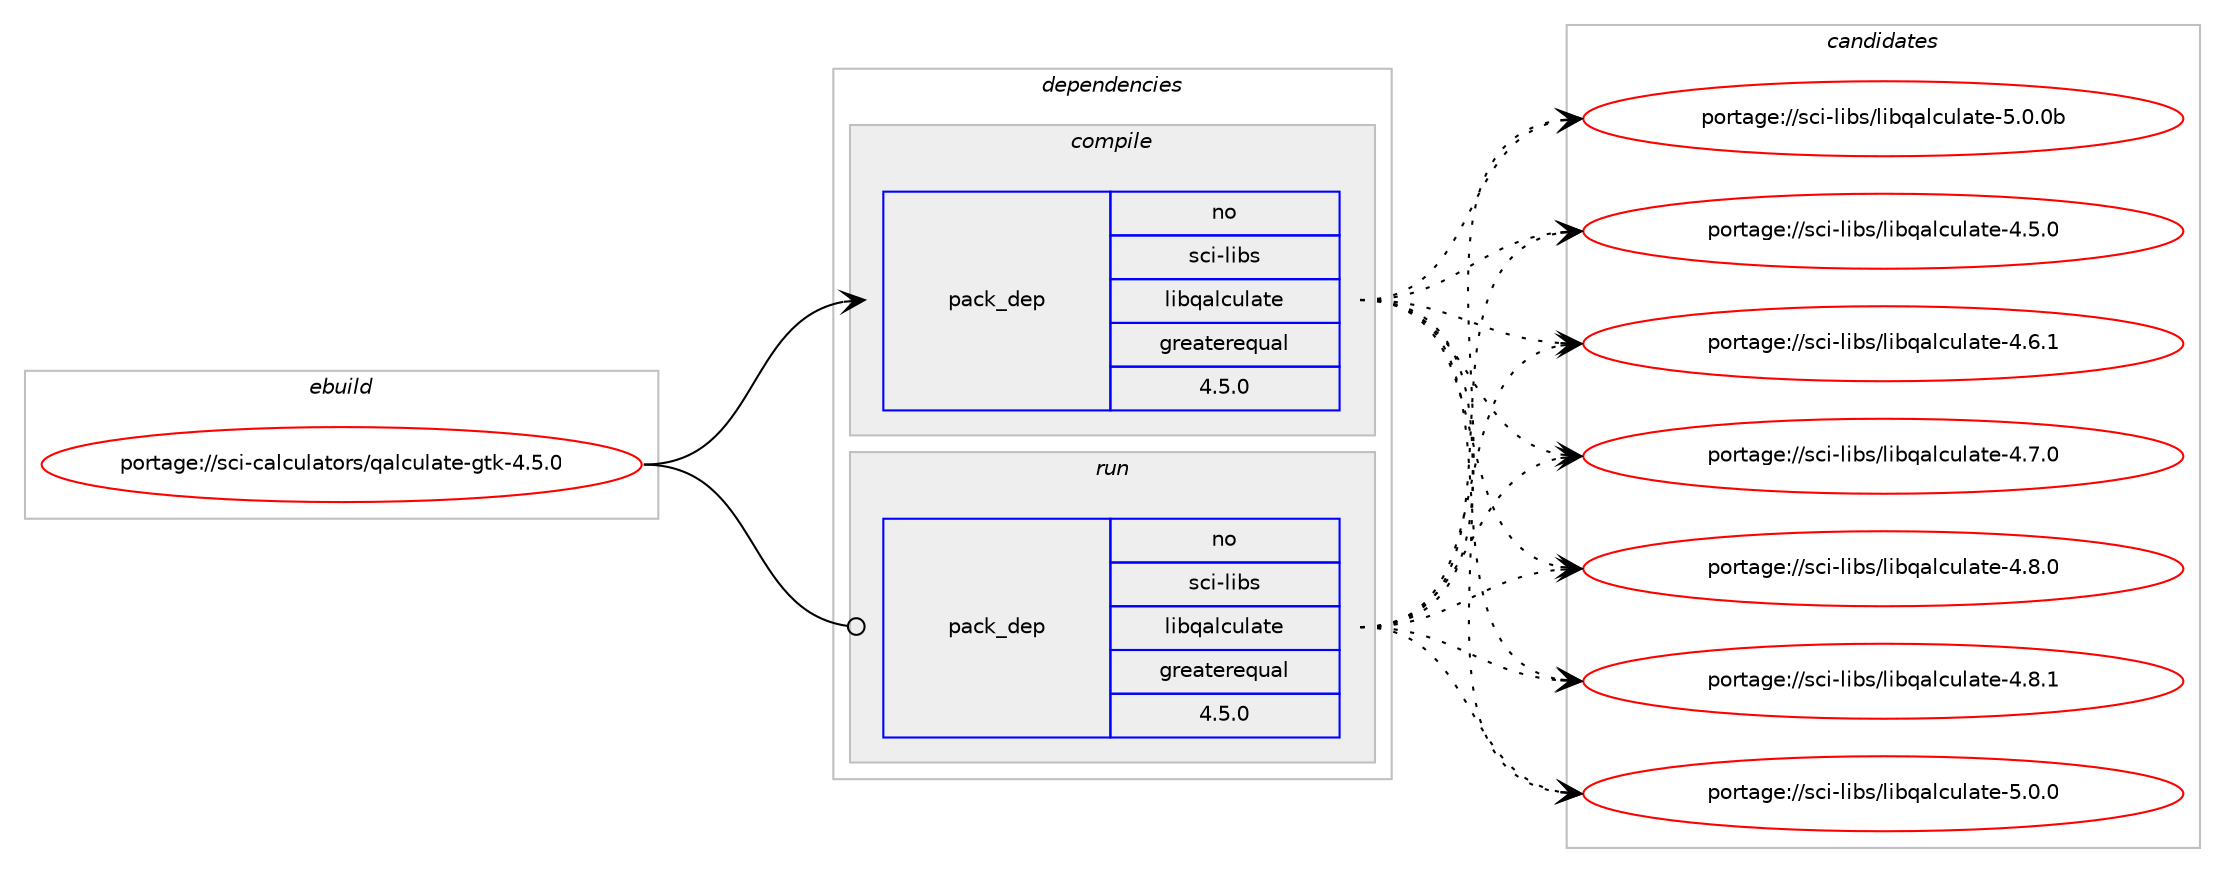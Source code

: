 digraph prolog {

# *************
# Graph options
# *************

newrank=true;
concentrate=true;
compound=true;
graph [rankdir=LR,fontname=Helvetica,fontsize=10,ranksep=1.5];#, ranksep=2.5, nodesep=0.2];
edge  [arrowhead=vee];
node  [fontname=Helvetica,fontsize=10];

# **********
# The ebuild
# **********

subgraph cluster_leftcol {
color=gray;
rank=same;
label=<<i>ebuild</i>>;
id [label="portage://sci-calculators/qalculate-gtk-4.5.0", color=red, width=4, href="../sci-calculators/qalculate-gtk-4.5.0.svg"];
}

# ****************
# The dependencies
# ****************

subgraph cluster_midcol {
color=gray;
label=<<i>dependencies</i>>;
subgraph cluster_compile {
fillcolor="#eeeeee";
style=filled;
label=<<i>compile</i>>;
# *** BEGIN UNKNOWN DEPENDENCY TYPE (TODO) ***
# id -> package_dependency(portage://sci-calculators/qalculate-gtk-4.5.0,install,no,dev-libs,glib,none,[,,],[slot(2)],[])
# *** END UNKNOWN DEPENDENCY TYPE (TODO) ***

subgraph pack212 {
dependency959 [label=<<TABLE BORDER="0" CELLBORDER="1" CELLSPACING="0" CELLPADDING="4" WIDTH="220"><TR><TD ROWSPAN="6" CELLPADDING="30">pack_dep</TD></TR><TR><TD WIDTH="110">no</TD></TR><TR><TD>sci-libs</TD></TR><TR><TD>libqalculate</TD></TR><TR><TD>greaterequal</TD></TR><TR><TD>4.5.0</TD></TR></TABLE>>, shape=none, color=blue];
}
id:e -> dependency959:w [weight=20,style="solid",arrowhead="vee"];
# *** BEGIN UNKNOWN DEPENDENCY TYPE (TODO) ***
# id -> package_dependency(portage://sci-calculators/qalculate-gtk-4.5.0,install,no,x11-libs,cairo,none,[,,],[],[])
# *** END UNKNOWN DEPENDENCY TYPE (TODO) ***

# *** BEGIN UNKNOWN DEPENDENCY TYPE (TODO) ***
# id -> package_dependency(portage://sci-calculators/qalculate-gtk-4.5.0,install,no,x11-libs,gdk-pixbuf,none,[,,],[],[])
# *** END UNKNOWN DEPENDENCY TYPE (TODO) ***

# *** BEGIN UNKNOWN DEPENDENCY TYPE (TODO) ***
# id -> package_dependency(portage://sci-calculators/qalculate-gtk-4.5.0,install,no,x11-libs,gtk+,none,[,,],[slot(3)],[])
# *** END UNKNOWN DEPENDENCY TYPE (TODO) ***

# *** BEGIN UNKNOWN DEPENDENCY TYPE (TODO) ***
# id -> package_dependency(portage://sci-calculators/qalculate-gtk-4.5.0,install,no,x11-libs,pango,none,[,,],[],[])
# *** END UNKNOWN DEPENDENCY TYPE (TODO) ***

}
subgraph cluster_compileandrun {
fillcolor="#eeeeee";
style=filled;
label=<<i>compile and run</i>>;
}
subgraph cluster_run {
fillcolor="#eeeeee";
style=filled;
label=<<i>run</i>>;
# *** BEGIN UNKNOWN DEPENDENCY TYPE (TODO) ***
# id -> package_dependency(portage://sci-calculators/qalculate-gtk-4.5.0,run,no,dev-libs,glib,none,[,,],[slot(2)],[])
# *** END UNKNOWN DEPENDENCY TYPE (TODO) ***

subgraph pack213 {
dependency960 [label=<<TABLE BORDER="0" CELLBORDER="1" CELLSPACING="0" CELLPADDING="4" WIDTH="220"><TR><TD ROWSPAN="6" CELLPADDING="30">pack_dep</TD></TR><TR><TD WIDTH="110">no</TD></TR><TR><TD>sci-libs</TD></TR><TR><TD>libqalculate</TD></TR><TR><TD>greaterequal</TD></TR><TR><TD>4.5.0</TD></TR></TABLE>>, shape=none, color=blue];
}
id:e -> dependency960:w [weight=20,style="solid",arrowhead="odot"];
# *** BEGIN UNKNOWN DEPENDENCY TYPE (TODO) ***
# id -> package_dependency(portage://sci-calculators/qalculate-gtk-4.5.0,run,no,x11-libs,cairo,none,[,,],[],[])
# *** END UNKNOWN DEPENDENCY TYPE (TODO) ***

# *** BEGIN UNKNOWN DEPENDENCY TYPE (TODO) ***
# id -> package_dependency(portage://sci-calculators/qalculate-gtk-4.5.0,run,no,x11-libs,gdk-pixbuf,none,[,,],[],[])
# *** END UNKNOWN DEPENDENCY TYPE (TODO) ***

# *** BEGIN UNKNOWN DEPENDENCY TYPE (TODO) ***
# id -> package_dependency(portage://sci-calculators/qalculate-gtk-4.5.0,run,no,x11-libs,gtk+,none,[,,],[slot(3)],[])
# *** END UNKNOWN DEPENDENCY TYPE (TODO) ***

# *** BEGIN UNKNOWN DEPENDENCY TYPE (TODO) ***
# id -> package_dependency(portage://sci-calculators/qalculate-gtk-4.5.0,run,no,x11-libs,pango,none,[,,],[],[])
# *** END UNKNOWN DEPENDENCY TYPE (TODO) ***

}
}

# **************
# The candidates
# **************

subgraph cluster_choices {
rank=same;
color=gray;
label=<<i>candidates</i>>;

subgraph choice212 {
color=black;
nodesep=1;
choice1159910545108105981154710810598113971089911710897116101455246534648 [label="portage://sci-libs/libqalculate-4.5.0", color=red, width=4,href="../sci-libs/libqalculate-4.5.0.svg"];
choice1159910545108105981154710810598113971089911710897116101455246544649 [label="portage://sci-libs/libqalculate-4.6.1", color=red, width=4,href="../sci-libs/libqalculate-4.6.1.svg"];
choice1159910545108105981154710810598113971089911710897116101455246554648 [label="portage://sci-libs/libqalculate-4.7.0", color=red, width=4,href="../sci-libs/libqalculate-4.7.0.svg"];
choice1159910545108105981154710810598113971089911710897116101455246564648 [label="portage://sci-libs/libqalculate-4.8.0", color=red, width=4,href="../sci-libs/libqalculate-4.8.0.svg"];
choice1159910545108105981154710810598113971089911710897116101455246564649 [label="portage://sci-libs/libqalculate-4.8.1", color=red, width=4,href="../sci-libs/libqalculate-4.8.1.svg"];
choice1159910545108105981154710810598113971089911710897116101455346484648 [label="portage://sci-libs/libqalculate-5.0.0", color=red, width=4,href="../sci-libs/libqalculate-5.0.0.svg"];
choice115991054510810598115471081059811397108991171089711610145534648464898 [label="portage://sci-libs/libqalculate-5.0.0b", color=red, width=4,href="../sci-libs/libqalculate-5.0.0b.svg"];
dependency959:e -> choice1159910545108105981154710810598113971089911710897116101455246534648:w [style=dotted,weight="100"];
dependency959:e -> choice1159910545108105981154710810598113971089911710897116101455246544649:w [style=dotted,weight="100"];
dependency959:e -> choice1159910545108105981154710810598113971089911710897116101455246554648:w [style=dotted,weight="100"];
dependency959:e -> choice1159910545108105981154710810598113971089911710897116101455246564648:w [style=dotted,weight="100"];
dependency959:e -> choice1159910545108105981154710810598113971089911710897116101455246564649:w [style=dotted,weight="100"];
dependency959:e -> choice1159910545108105981154710810598113971089911710897116101455346484648:w [style=dotted,weight="100"];
dependency959:e -> choice115991054510810598115471081059811397108991171089711610145534648464898:w [style=dotted,weight="100"];
}
subgraph choice213 {
color=black;
nodesep=1;
choice1159910545108105981154710810598113971089911710897116101455246534648 [label="portage://sci-libs/libqalculate-4.5.0", color=red, width=4,href="../sci-libs/libqalculate-4.5.0.svg"];
choice1159910545108105981154710810598113971089911710897116101455246544649 [label="portage://sci-libs/libqalculate-4.6.1", color=red, width=4,href="../sci-libs/libqalculate-4.6.1.svg"];
choice1159910545108105981154710810598113971089911710897116101455246554648 [label="portage://sci-libs/libqalculate-4.7.0", color=red, width=4,href="../sci-libs/libqalculate-4.7.0.svg"];
choice1159910545108105981154710810598113971089911710897116101455246564648 [label="portage://sci-libs/libqalculate-4.8.0", color=red, width=4,href="../sci-libs/libqalculate-4.8.0.svg"];
choice1159910545108105981154710810598113971089911710897116101455246564649 [label="portage://sci-libs/libqalculate-4.8.1", color=red, width=4,href="../sci-libs/libqalculate-4.8.1.svg"];
choice1159910545108105981154710810598113971089911710897116101455346484648 [label="portage://sci-libs/libqalculate-5.0.0", color=red, width=4,href="../sci-libs/libqalculate-5.0.0.svg"];
choice115991054510810598115471081059811397108991171089711610145534648464898 [label="portage://sci-libs/libqalculate-5.0.0b", color=red, width=4,href="../sci-libs/libqalculate-5.0.0b.svg"];
dependency960:e -> choice1159910545108105981154710810598113971089911710897116101455246534648:w [style=dotted,weight="100"];
dependency960:e -> choice1159910545108105981154710810598113971089911710897116101455246544649:w [style=dotted,weight="100"];
dependency960:e -> choice1159910545108105981154710810598113971089911710897116101455246554648:w [style=dotted,weight="100"];
dependency960:e -> choice1159910545108105981154710810598113971089911710897116101455246564648:w [style=dotted,weight="100"];
dependency960:e -> choice1159910545108105981154710810598113971089911710897116101455246564649:w [style=dotted,weight="100"];
dependency960:e -> choice1159910545108105981154710810598113971089911710897116101455346484648:w [style=dotted,weight="100"];
dependency960:e -> choice115991054510810598115471081059811397108991171089711610145534648464898:w [style=dotted,weight="100"];
}
}

}
